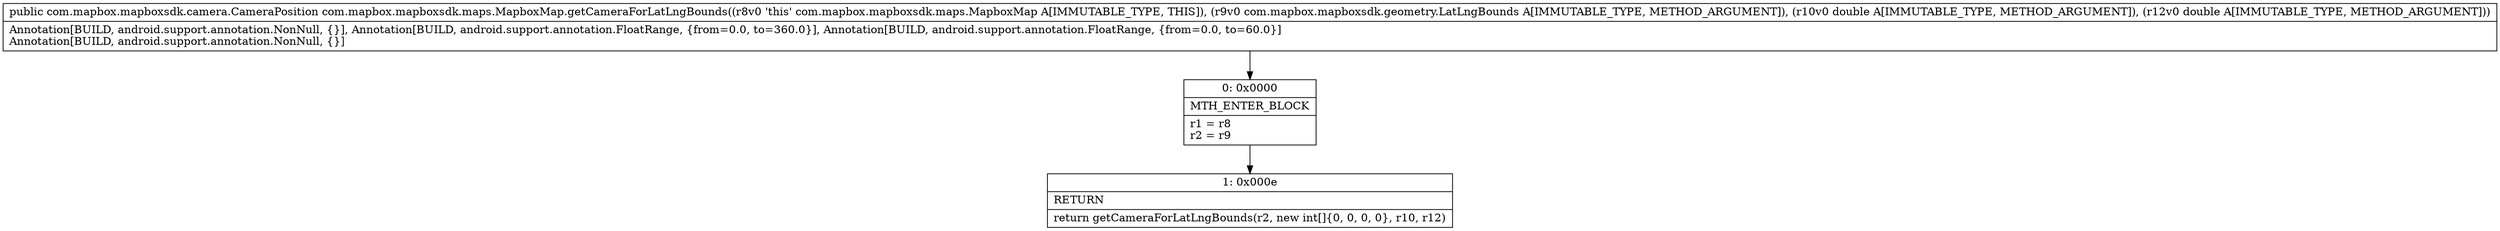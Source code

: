 digraph "CFG forcom.mapbox.mapboxsdk.maps.MapboxMap.getCameraForLatLngBounds(Lcom\/mapbox\/mapboxsdk\/geometry\/LatLngBounds;DD)Lcom\/mapbox\/mapboxsdk\/camera\/CameraPosition;" {
Node_0 [shape=record,label="{0\:\ 0x0000|MTH_ENTER_BLOCK\l|r1 = r8\lr2 = r9\l}"];
Node_1 [shape=record,label="{1\:\ 0x000e|RETURN\l|return getCameraForLatLngBounds(r2, new int[]\{0, 0, 0, 0\}, r10, r12)\l}"];
MethodNode[shape=record,label="{public com.mapbox.mapboxsdk.camera.CameraPosition com.mapbox.mapboxsdk.maps.MapboxMap.getCameraForLatLngBounds((r8v0 'this' com.mapbox.mapboxsdk.maps.MapboxMap A[IMMUTABLE_TYPE, THIS]), (r9v0 com.mapbox.mapboxsdk.geometry.LatLngBounds A[IMMUTABLE_TYPE, METHOD_ARGUMENT]), (r10v0 double A[IMMUTABLE_TYPE, METHOD_ARGUMENT]), (r12v0 double A[IMMUTABLE_TYPE, METHOD_ARGUMENT]))  | Annotation[BUILD, android.support.annotation.NonNull, \{\}], Annotation[BUILD, android.support.annotation.FloatRange, \{from=0.0, to=360.0\}], Annotation[BUILD, android.support.annotation.FloatRange, \{from=0.0, to=60.0\}]\lAnnotation[BUILD, android.support.annotation.NonNull, \{\}]\l}"];
MethodNode -> Node_0;
Node_0 -> Node_1;
}


